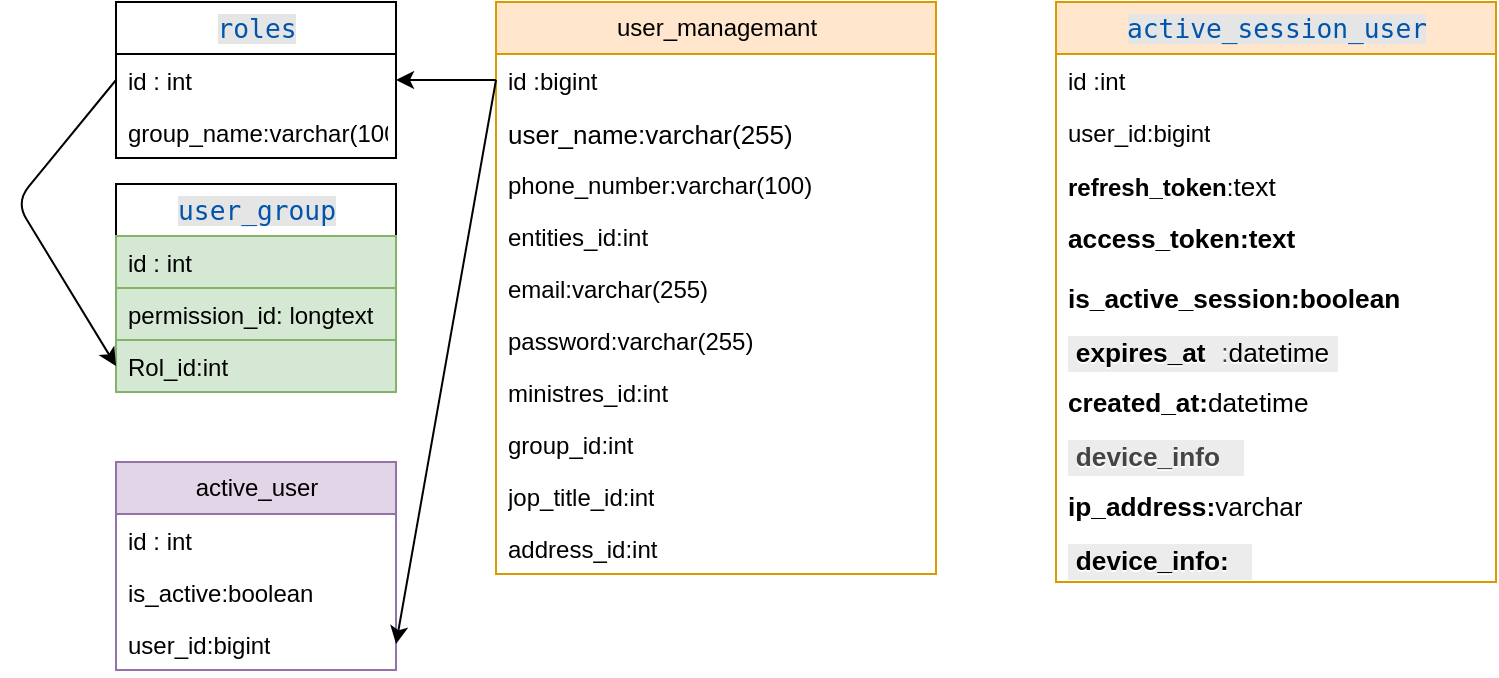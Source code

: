 <mxfile>
    <diagram id="GnL_lBJLAOMnNcLziya3" name="Page-1">
        <mxGraphModel dx="1920" dy="563" grid="1" gridSize="10" guides="1" tooltips="1" connect="1" arrows="1" fold="1" page="1" pageScale="1" pageWidth="850" pageHeight="1100" math="0" shadow="0">
            <root>
                <mxCell id="0"/>
                <mxCell id="1" parent="0"/>
                <mxCell id="52" value="user_managemant" style="swimlane;fontStyle=0;childLayout=stackLayout;horizontal=1;startSize=26;fillColor=#ffe6cc;horizontalStack=0;resizeParent=1;resizeParentMax=0;resizeLast=0;collapsible=1;marginBottom=0;html=1;strokeColor=#d79b00;" vertex="1" parent="1">
                    <mxGeometry x="230" y="30" width="220" height="286" as="geometry"/>
                </mxCell>
                <mxCell id="53" value="&lt;span style=&quot;color: rgb(0, 0, 0);&quot;&gt;&lt;font&gt;id :bigint&lt;/font&gt;&lt;/span&gt;" style="text;strokeColor=none;fillColor=none;align=left;verticalAlign=top;spacingLeft=4;spacingRight=4;overflow=hidden;rotatable=0;points=[[0,0.5],[1,0.5]];portConstraint=eastwest;whiteSpace=wrap;html=1;" vertex="1" parent="52">
                    <mxGeometry y="26" width="220" height="26" as="geometry"/>
                </mxCell>
                <mxCell id="54" value="&lt;span style=&quot;color: rgb(0, 0, 0);&quot;&gt;&lt;font style=&quot;font-size: 13px;&quot;&gt;user_name:varchar(255)&lt;/font&gt;&lt;/span&gt;" style="text;strokeColor=none;fillColor=none;align=left;verticalAlign=top;spacingLeft=4;spacingRight=4;overflow=hidden;rotatable=0;points=[[0,0.5],[1,0.5]];portConstraint=eastwest;whiteSpace=wrap;html=1;" vertex="1" parent="52">
                    <mxGeometry y="52" width="220" height="26" as="geometry"/>
                </mxCell>
                <mxCell id="58" value="&lt;span style=&quot;color: rgb(0, 0, 0);&quot;&gt;&lt;font&gt;phone_number:varchar(100)&lt;/font&gt;&lt;/span&gt;" style="text;strokeColor=none;fillColor=none;align=left;verticalAlign=top;spacingLeft=4;spacingRight=4;overflow=hidden;rotatable=0;points=[[0,0.5],[1,0.5]];portConstraint=eastwest;whiteSpace=wrap;html=1;" vertex="1" parent="52">
                    <mxGeometry y="78" width="220" height="26" as="geometry"/>
                </mxCell>
                <mxCell id="59" value="&lt;span style=&quot;color: rgb(0, 0, 0);&quot;&gt;&lt;font&gt;entities_id:int&lt;/font&gt;&lt;/span&gt;" style="text;strokeColor=none;fillColor=none;align=left;verticalAlign=top;spacingLeft=4;spacingRight=4;overflow=hidden;rotatable=0;points=[[0,0.5],[1,0.5]];portConstraint=eastwest;whiteSpace=wrap;html=1;" vertex="1" parent="52">
                    <mxGeometry y="104" width="220" height="26" as="geometry"/>
                </mxCell>
                <mxCell id="61" value="&lt;span style=&quot;color: rgb(0, 0, 0);&quot;&gt;&lt;font&gt;email:varchar(255)&lt;/font&gt;&lt;/span&gt;" style="text;strokeColor=none;fillColor=none;align=left;verticalAlign=top;spacingLeft=4;spacingRight=4;overflow=hidden;rotatable=0;points=[[0,0.5],[1,0.5]];portConstraint=eastwest;whiteSpace=wrap;html=1;" vertex="1" parent="52">
                    <mxGeometry y="130" width="220" height="26" as="geometry"/>
                </mxCell>
                <mxCell id="60" value="&lt;span style=&quot;color: rgb(0, 0, 0);&quot;&gt;&lt;font&gt;password:varchar(255)&lt;/font&gt;&lt;/span&gt;" style="text;strokeColor=none;fillColor=none;align=left;verticalAlign=top;spacingLeft=4;spacingRight=4;overflow=hidden;rotatable=0;points=[[0,0.5],[1,0.5]];portConstraint=eastwest;whiteSpace=wrap;html=1;" vertex="1" parent="52">
                    <mxGeometry y="156" width="220" height="26" as="geometry"/>
                </mxCell>
                <mxCell id="63" value="ministres_id:int&lt;div&gt;&lt;br&gt;&lt;/div&gt;" style="text;strokeColor=none;fillColor=none;align=left;verticalAlign=top;spacingLeft=4;spacingRight=4;overflow=hidden;rotatable=0;points=[[0,0.5],[1,0.5]];portConstraint=eastwest;whiteSpace=wrap;html=1;" vertex="1" parent="52">
                    <mxGeometry y="182" width="220" height="26" as="geometry"/>
                </mxCell>
                <mxCell id="62" value="group_id:int" style="text;strokeColor=none;fillColor=none;align=left;verticalAlign=top;spacingLeft=4;spacingRight=4;overflow=hidden;rotatable=0;points=[[0,0.5],[1,0.5]];portConstraint=eastwest;whiteSpace=wrap;html=1;" vertex="1" parent="52">
                    <mxGeometry y="208" width="220" height="26" as="geometry"/>
                </mxCell>
                <mxCell id="65" value="jop_title_id:int" style="text;strokeColor=none;fillColor=none;align=left;verticalAlign=top;spacingLeft=4;spacingRight=4;overflow=hidden;rotatable=0;points=[[0,0.5],[1,0.5]];portConstraint=eastwest;whiteSpace=wrap;html=1;" vertex="1" parent="52">
                    <mxGeometry y="234" width="220" height="26" as="geometry"/>
                </mxCell>
                <mxCell id="64" value="address_id:int" style="text;strokeColor=none;fillColor=none;align=left;verticalAlign=top;spacingLeft=4;spacingRight=4;overflow=hidden;rotatable=0;points=[[0,0.5],[1,0.5]];portConstraint=eastwest;whiteSpace=wrap;html=1;" vertex="1" parent="52">
                    <mxGeometry y="260" width="220" height="26" as="geometry"/>
                </mxCell>
                <mxCell id="66" value="&lt;span style=&quot;color: rgb(0, 85, 170); font-family: monospace; font-size: 13.12px; text-align: left; text-wrap-mode: wrap; background-color: rgb(229, 229, 229);&quot;&gt;user_group&lt;/span&gt;" style="swimlane;fontStyle=0;childLayout=stackLayout;horizontal=1;startSize=26;fillColor=none;horizontalStack=0;resizeParent=1;resizeParentMax=0;resizeLast=0;collapsible=1;marginBottom=0;html=1;" vertex="1" parent="1">
                    <mxGeometry x="40" y="121" width="140" height="104" as="geometry"/>
                </mxCell>
                <mxCell id="67" value="id : int" style="text;strokeColor=#82b366;fillColor=#d5e8d4;align=left;verticalAlign=top;spacingLeft=4;spacingRight=4;overflow=hidden;rotatable=0;points=[[0,0.5],[1,0.5]];portConstraint=eastwest;whiteSpace=wrap;html=1;" vertex="1" parent="66">
                    <mxGeometry y="26" width="140" height="26" as="geometry"/>
                </mxCell>
                <mxCell id="68" value="permission_id: longtext" style="text;strokeColor=#82b366;fillColor=#d5e8d4;align=left;verticalAlign=top;spacingLeft=4;spacingRight=4;overflow=hidden;rotatable=0;points=[[0,0.5],[1,0.5]];portConstraint=eastwest;whiteSpace=wrap;html=1;" vertex="1" parent="66">
                    <mxGeometry y="52" width="140" height="26" as="geometry"/>
                </mxCell>
                <mxCell id="69" value="Rol_id:int" style="text;strokeColor=#82b366;fillColor=#d5e8d4;align=left;verticalAlign=top;spacingLeft=4;spacingRight=4;overflow=hidden;rotatable=0;points=[[0,0.5],[1,0.5]];portConstraint=eastwest;whiteSpace=wrap;html=1;" vertex="1" parent="66">
                    <mxGeometry y="78" width="140" height="26" as="geometry"/>
                </mxCell>
                <mxCell id="70" value="&lt;div style=&quot;text-align: left;&quot;&gt;&lt;font face=&quot;monospace&quot; color=&quot;#0055aa&quot;&gt;&lt;span style=&quot;font-size: 13.12px; text-wrap-mode: wrap; background-color: rgb(229, 229, 229);&quot;&gt;roles&lt;/span&gt;&lt;/font&gt;&lt;/div&gt;" style="swimlane;fontStyle=0;childLayout=stackLayout;horizontal=1;startSize=26;fillColor=none;horizontalStack=0;resizeParent=1;resizeParentMax=0;resizeLast=0;collapsible=1;marginBottom=0;html=1;" vertex="1" parent="1">
                    <mxGeometry x="40" y="30" width="140" height="78" as="geometry"/>
                </mxCell>
                <mxCell id="71" value="id : int" style="text;strokeColor=none;fillColor=none;align=left;verticalAlign=top;spacingLeft=4;spacingRight=4;overflow=hidden;rotatable=0;points=[[0,0.5],[1,0.5]];portConstraint=eastwest;whiteSpace=wrap;html=1;" vertex="1" parent="70">
                    <mxGeometry y="26" width="140" height="26" as="geometry"/>
                </mxCell>
                <mxCell id="72" value="group_name:varchar(100)" style="text;strokeColor=none;fillColor=none;align=left;verticalAlign=top;spacingLeft=4;spacingRight=4;overflow=hidden;rotatable=0;points=[[0,0.5],[1,0.5]];portConstraint=eastwest;whiteSpace=wrap;html=1;" vertex="1" parent="70">
                    <mxGeometry y="52" width="140" height="26" as="geometry"/>
                </mxCell>
                <mxCell id="75" style="edgeStyle=none;html=1;exitX=0;exitY=0.5;exitDx=0;exitDy=0;entryX=0;entryY=0.5;entryDx=0;entryDy=0;" edge="1" parent="1" source="71" target="69">
                    <mxGeometry relative="1" as="geometry">
                        <Array as="points">
                            <mxPoint x="-10" y="130"/>
                        </Array>
                    </mxGeometry>
                </mxCell>
                <mxCell id="86" value="&lt;span style=&quot;color: rgb(0, 85, 170); font-family: monospace; font-size: 13.12px; text-align: left; text-wrap-mode: wrap; background-color: rgb(229, 229, 229);&quot;&gt;active_session_user&lt;/span&gt;" style="swimlane;fontStyle=0;childLayout=stackLayout;horizontal=1;startSize=26;fillColor=#ffe6cc;horizontalStack=0;resizeParent=1;resizeParentMax=0;resizeLast=0;collapsible=1;marginBottom=0;html=1;strokeColor=#d79b00;" vertex="1" parent="1">
                    <mxGeometry x="510" y="30" width="220" height="290" as="geometry"/>
                </mxCell>
                <mxCell id="87" value="&lt;span style=&quot;color: rgb(0, 0, 0);&quot;&gt;&lt;font&gt;id :int&lt;/font&gt;&lt;/span&gt;" style="text;strokeColor=none;fillColor=none;align=left;verticalAlign=top;spacingLeft=4;spacingRight=4;overflow=hidden;rotatable=0;points=[[0,0.5],[1,0.5]];portConstraint=eastwest;whiteSpace=wrap;html=1;" vertex="1" parent="86">
                    <mxGeometry y="26" width="220" height="26" as="geometry"/>
                </mxCell>
                <mxCell id="88" value="&lt;span style=&quot;color: rgb(0, 0, 0);&quot;&gt;user_id:bigint&lt;/span&gt;" style="text;strokeColor=none;fillColor=none;align=left;verticalAlign=top;spacingLeft=4;spacingRight=4;overflow=hidden;rotatable=0;points=[[0,0.5],[1,0.5]];portConstraint=eastwest;whiteSpace=wrap;html=1;" vertex="1" parent="86">
                    <mxGeometry y="52" width="220" height="26" as="geometry"/>
                </mxCell>
                <mxCell id="89" value="&lt;span style=&quot;color: rgb(0, 0, 0);&quot;&gt;&lt;font&gt;&lt;span style=&quot;color: rgb(0, 0, 0); font-family: sans-serif; font-weight: 700; text-wrap-mode: nowrap; background-color: rgb(255, 255, 255);&quot;&gt;&lt;font&gt;refresh_token&lt;/font&gt;&lt;/span&gt;:&lt;/font&gt;&lt;/span&gt;&lt;span style=&quot;color: rgb(0, 0, 0); font-family: sans-serif; font-size: 13.12px; text-wrap-mode: nowrap; background-color: rgb(255, 255, 255);&quot;&gt;text&lt;/span&gt;" style="text;strokeColor=none;fillColor=none;align=left;verticalAlign=top;spacingLeft=4;spacingRight=4;overflow=hidden;rotatable=0;points=[[0,0.5],[1,0.5]];portConstraint=eastwest;whiteSpace=wrap;html=1;" vertex="1" parent="86">
                    <mxGeometry y="78" width="220" height="26" as="geometry"/>
                </mxCell>
                <mxCell id="90" value="&lt;span style=&quot;color: rgb(0, 0, 0); font-family: sans-serif; font-size: 13.12px; font-weight: 700; text-wrap-mode: nowrap; background-color: rgb(255, 255, 255);&quot;&gt;access_token:text&lt;/span&gt;" style="text;strokeColor=none;fillColor=none;align=left;verticalAlign=top;spacingLeft=4;spacingRight=4;overflow=hidden;rotatable=0;points=[[0,0.5],[1,0.5]];portConstraint=eastwest;whiteSpace=wrap;html=1;" vertex="1" parent="86">
                    <mxGeometry y="104" width="220" height="30" as="geometry"/>
                </mxCell>
                <mxCell id="91" value="&lt;span style=&quot;color: rgb(0, 0, 0); font-family: sans-serif; font-size: 13.12px; font-weight: 700; text-wrap-mode: nowrap; background-color: rgb(255, 255, 255);&quot;&gt;is_active_session:boolean&lt;/span&gt;" style="text;strokeColor=none;fillColor=none;align=left;verticalAlign=top;spacingLeft=4;spacingRight=4;overflow=hidden;rotatable=0;points=[[0,0.5],[1,0.5]];portConstraint=eastwest;whiteSpace=wrap;html=1;" vertex="1" parent="86">
                    <mxGeometry y="134" width="220" height="26" as="geometry"/>
                </mxCell>
                <mxCell id="93" value="&lt;div&gt;&lt;table style=&quot;caption-side: top; border-collapse: collapse; --bs-table-color: var(--bs-body-color); --bs-table-bg: light-dark(#fff, #000000); --bs-table-border-color: light-dark(#fff, #000000); --bs-table-accent-bg: transparent; --bs-table-striped-color: var(--bs-body-color); --bs-table-striped-bg: light-dark(#dfdfdf, #2d2d2d); --bs-table-active-color: var(--bs-body-color); --bs-table-active-bg: light-dark(rgba(0, 0, 0, 0.1), #ededed); --bs-table-hover-color: light-dark(#000, #000000); --bs-table-hover-bg: light-dark(rgba(0, 0, 0, 0.075), #ededed); margin-bottom: 1rem; color: rgb(68, 68, 68); border-color: var(--bs-table-border-color); font-family: sans-serif; font-size: 13.12px; background-color: rgb(255, 255, 255); width: auto !important; vertical-align: middle !important;&quot; class=&quot;table table-striped table-hover w-auto align-middle&quot; id=&quot;tablestructure&quot;&gt;&lt;tbody style=&quot;box-sizing: border-box; border-style: solid; border-width: 0px; vertical-align: inherit;&quot;&gt;&lt;tr style=&quot;box-sizing: border-box; border-style: solid; border-width: 0px; --bs-table-accent-bg: var(--bs-table-active-bg); background: linear-gradient(rgb(206, 214, 223), rgb(182, 198, 215));&quot; class=&quot;marked table-active&quot;&gt;&lt;th style=&quot;box-sizing: border-box; text-align: left; border-color: inherit; border-style: solid; border-width: 0px; padding: 0.1em 0.3em; background-color: var(--bs-table-bg); box-shadow: inset 0 0 0 9999px var(--bs-table-accent-bg); text-shadow: rgb(255, 255, 255) 0px 1px 0px; vertical-align: middle; color: rgb(0, 0, 0); --bs-table-accent-bg: var(--bs-table-hover-bg); text-wrap-mode: nowrap !important;&quot; class=&quot;text-nowrap&quot;&gt;&lt;label style=&quot;box-sizing: border-box; display: inline-block;&quot; for=&quot;checkbox_row_6&quot;&gt;expires_at&lt;/label&gt;&lt;/th&gt;&lt;td style=&quot;box-sizing: border-box; border-color: inherit; border-style: solid; border-width: 0px; padding: 0.1em 0.3em; background-color: var(--bs-table-bg); box-shadow: inset 0 0 0 9999px var(--bs-table-accent-bg); text-shadow: rgb(255, 255, 255) 0px 1px 0px; vertical-align: middle; touch-action: manipulation; --bs-table-accent-bg: var(--bs-table-hover-bg); text-wrap-mode: nowrap !important;&quot; class=&quot;text-nowrap&quot;&gt;:&lt;span style=&quot;color: rgb(0, 0, 0);&quot;&gt;datetime&lt;/span&gt;&lt;/td&gt;&lt;/tr&gt;&lt;/tbody&gt;&lt;/table&gt;&lt;/div&gt;" style="text;strokeColor=none;fillColor=none;align=left;verticalAlign=top;spacingLeft=4;spacingRight=4;overflow=hidden;rotatable=0;points=[[0,0.5],[1,0.5]];portConstraint=eastwest;whiteSpace=wrap;html=1;" vertex="1" parent="86">
                    <mxGeometry y="160" width="220" height="26" as="geometry"/>
                </mxCell>
                <mxCell id="94" value="&lt;span style=&quot;color: rgb(0, 0, 0); font-family: sans-serif; font-size: 13.12px; font-weight: 700; text-wrap-mode: nowrap; background-color: rgb(255, 255, 255);&quot;&gt;created_at:&lt;/span&gt;&lt;span style=&quot;color: rgb(0, 0, 0); font-family: sans-serif; font-size: 13.12px; text-wrap-mode: nowrap; background-color: rgb(255, 255, 255);&quot;&gt;datetime&lt;/span&gt;" style="text;strokeColor=none;fillColor=none;align=left;verticalAlign=top;spacingLeft=4;spacingRight=4;overflow=hidden;rotatable=0;points=[[0,0.5],[1,0.5]];portConstraint=eastwest;whiteSpace=wrap;html=1;" vertex="1" parent="86">
                    <mxGeometry y="186" width="220" height="26" as="geometry"/>
                </mxCell>
                <mxCell id="95" value="&lt;table style=&quot;caption-side: top; border-collapse: collapse; --bs-table-color: var(--bs-body-color); --bs-table-bg: #fff; --bs-table-border-color: #fff; --bs-table-accent-bg: transparent; --bs-table-striped-color: var(--bs-body-color); --bs-table-striped-bg: #dfdfdf; --bs-table-active-color: var(--bs-body-color); --bs-table-active-bg: rgba(0, 0, 0, 0.1); --bs-table-hover-color: #000; --bs-table-hover-bg: rgba(0, 0, 0, 0.075); margin-bottom: 1rem; color: rgb(68, 68, 68); border-color: var(--bs-table-border-color); font-family: sans-serif; font-size: 13.12px; background-color: rgb(255, 255, 255); width: auto !important; vertical-align: middle !important;&quot; class=&quot;table table-striped table-hover w-auto align-middle&quot; id=&quot;tablestructure&quot;&gt;&lt;tbody style=&quot;box-sizing: border-box; border-style: solid; border-width: 0px; vertical-align: inherit;&quot;&gt;&lt;tr style=&quot;box-sizing: border-box; border-style: solid; border-width: 0px; --bs-table-accent-bg: var(--bs-table-active-bg); background: linear-gradient(rgb(206, 214, 223), rgb(182, 198, 215));&quot; class=&quot;marked table-active&quot;&gt;&lt;th style=&quot;box-sizing: border-box; text-align: left; border-color: inherit; border-style: solid; border-width: 0px; padding: 0.1em 0.3em; background-color: var(--bs-table-bg); box-shadow: inset 0 0 0 9999px var(--bs-table-accent-bg); text-shadow: rgb(255, 255, 255) 0px 1px 0px; vertical-align: middle; --bs-table-accent-bg: var(--bs-table-hover-bg); text-wrap-mode: nowrap !important;&quot; class=&quot;text-nowrap&quot;&gt;&lt;label style=&quot;box-sizing: border-box; display: inline-block;&quot; for=&quot;checkbox_row_9&quot;&gt;device_info&lt;/label&gt;&lt;/th&gt;&lt;td style=&quot;box-sizing: border-box; border-color: inherit; border-style: solid; border-width: 0px; padding: 0.1em 0.3em; background-color: var(--bs-table-bg); box-shadow: inset 0 0 0 9999px var(--bs-table-accent-bg); text-shadow: rgb(255, 255, 255) 0px 1px 0px; vertical-align: middle; touch-action: manipulation; --bs-table-accent-bg: var(--bs-table-hover-bg); text-wrap-mode: nowrap !important;&quot; class=&quot;text-nowrap&quot;&gt;&lt;/td&gt;&lt;/tr&gt;&lt;/tbody&gt;&lt;/table&gt;" style="text;strokeColor=none;fillColor=none;align=left;verticalAlign=top;spacingLeft=4;spacingRight=4;overflow=hidden;rotatable=0;points=[[0,0.5],[1,0.5]];portConstraint=eastwest;whiteSpace=wrap;html=1;" vertex="1" parent="86">
                    <mxGeometry y="212" width="220" height="26" as="geometry"/>
                </mxCell>
                <mxCell id="96" value="&lt;span style=&quot;color: rgb(0, 0, 0); font-family: sans-serif; font-size: 13.12px; font-weight: 700; text-wrap-mode: nowrap; background-color: rgb(255, 255, 255);&quot;&gt;ip_address:&lt;/span&gt;&lt;span style=&quot;color: rgb(0, 0, 0); font-family: sans-serif; font-size: 13.12px; text-wrap-mode: nowrap; background-color: rgb(255, 255, 255);&quot;&gt;varchar&lt;/span&gt;" style="text;strokeColor=none;fillColor=none;align=left;verticalAlign=top;spacingLeft=4;spacingRight=4;overflow=hidden;rotatable=0;points=[[0,0.5],[1,0.5]];portConstraint=eastwest;whiteSpace=wrap;html=1;" vertex="1" parent="86">
                    <mxGeometry y="238" width="220" height="26" as="geometry"/>
                </mxCell>
                <mxCell id="109" value="&lt;table style=&quot;caption-side: top; border-collapse: collapse; --bs-table-color: var(--bs-body-color); --bs-table-bg: light-dark(#fff, #000000); --bs-table-border-color: light-dark(#fff, #000000); --bs-table-accent-bg: transparent; --bs-table-striped-color: var(--bs-body-color); --bs-table-striped-bg: light-dark(#dfdfdf, #2d2d2d); --bs-table-active-color: var(--bs-body-color); --bs-table-active-bg: light-dark(rgba(0, 0, 0, 0.1), #ededed); --bs-table-hover-color: light-dark(#000, #000000); --bs-table-hover-bg: light-dark(rgba(0, 0, 0, 0.075), #ededed); margin-bottom: 1rem; color: rgb(68, 68, 68); border-color: var(--bs-table-border-color); font-family: sans-serif; font-size: 13.12px; background-color: rgb(255, 255, 255); width: auto !important; vertical-align: middle !important;&quot; class=&quot;table table-striped table-hover w-auto align-middle&quot; id=&quot;tablestructure&quot;&gt;&lt;tbody style=&quot;box-sizing: border-box; border-style: solid; border-width: 0px; vertical-align: inherit;&quot;&gt;&lt;tr style=&quot;box-sizing: border-box; border-style: solid; border-width: 0px; --bs-table-accent-bg: var(--bs-table-active-bg); background: linear-gradient(rgb(206, 214, 223), rgb(182, 198, 215));&quot; class=&quot;marked table-active&quot;&gt;&lt;th style=&quot;box-sizing: border-box; text-align: left; border-color: inherit; border-style: solid; border-width: 0px; padding: 0.1em 0.3em; background-color: var(--bs-table-bg); box-shadow: inset 0 0 0 9999px var(--bs-table-accent-bg); text-shadow: rgb(255, 255, 255) 0px 1px 0px; vertical-align: middle; --bs-table-accent-bg: var(--bs-table-hover-bg); text-wrap-mode: nowrap !important;&quot; class=&quot;text-nowrap&quot;&gt;&lt;span style=&quot;color: rgb(0, 0, 0);&quot;&gt;device_info:&lt;/span&gt;&lt;/th&gt;&lt;td style=&quot;box-sizing: border-box; border-color: inherit; border-style: solid; border-width: 0px; padding: 0.1em 0.3em; background-color: var(--bs-table-bg); box-shadow: inset 0 0 0 9999px var(--bs-table-accent-bg); text-shadow: rgb(255, 255, 255) 0px 1px 0px; vertical-align: middle; touch-action: manipulation; --bs-table-accent-bg: var(--bs-table-hover-bg);&quot;&gt;&lt;br&gt;&lt;/td&gt;&lt;/tr&gt;&lt;/tbody&gt;&lt;/table&gt;" style="text;strokeColor=none;fillColor=none;align=left;verticalAlign=top;spacingLeft=4;spacingRight=4;overflow=hidden;rotatable=0;points=[[0,0.5],[1,0.5]];portConstraint=eastwest;whiteSpace=wrap;html=1;" vertex="1" parent="86">
                    <mxGeometry y="264" width="220" height="26" as="geometry"/>
                </mxCell>
                <mxCell id="101" value="active_user" style="swimlane;fontStyle=0;childLayout=stackLayout;horizontal=1;startSize=26;fillColor=#e1d5e7;horizontalStack=0;resizeParent=1;resizeParentMax=0;resizeLast=0;collapsible=1;marginBottom=0;html=1;strokeColor=#9673a6;" vertex="1" parent="1">
                    <mxGeometry x="40" y="260" width="140" height="104" as="geometry"/>
                </mxCell>
                <mxCell id="102" value="id : int" style="text;strokeColor=none;fillColor=none;align=left;verticalAlign=top;spacingLeft=4;spacingRight=4;overflow=hidden;rotatable=0;points=[[0,0.5],[1,0.5]];portConstraint=eastwest;whiteSpace=wrap;html=1;" vertex="1" parent="101">
                    <mxGeometry y="26" width="140" height="26" as="geometry"/>
                </mxCell>
                <mxCell id="103" value="is_active:boolean" style="text;strokeColor=none;fillColor=none;align=left;verticalAlign=top;spacingLeft=4;spacingRight=4;overflow=hidden;rotatable=0;points=[[0,0.5],[1,0.5]];portConstraint=eastwest;whiteSpace=wrap;html=1;" vertex="1" parent="101">
                    <mxGeometry y="52" width="140" height="26" as="geometry"/>
                </mxCell>
                <mxCell id="104" value="user_id:bigint" style="text;strokeColor=none;fillColor=none;align=left;verticalAlign=top;spacingLeft=4;spacingRight=4;overflow=hidden;rotatable=0;points=[[0,0.5],[1,0.5]];portConstraint=eastwest;whiteSpace=wrap;html=1;" vertex="1" parent="101">
                    <mxGeometry y="78" width="140" height="26" as="geometry"/>
                </mxCell>
                <mxCell id="107" style="edgeStyle=none;html=1;exitX=0;exitY=0.5;exitDx=0;exitDy=0;entryX=1;entryY=0.5;entryDx=0;entryDy=0;" edge="1" parent="1" source="53" target="71">
                    <mxGeometry relative="1" as="geometry"/>
                </mxCell>
                <mxCell id="108" style="edgeStyle=none;html=1;exitX=0;exitY=0.5;exitDx=0;exitDy=0;entryX=1;entryY=0.5;entryDx=0;entryDy=0;" edge="1" parent="1" source="53" target="104">
                    <mxGeometry relative="1" as="geometry"/>
                </mxCell>
            </root>
        </mxGraphModel>
    </diagram>
</mxfile>